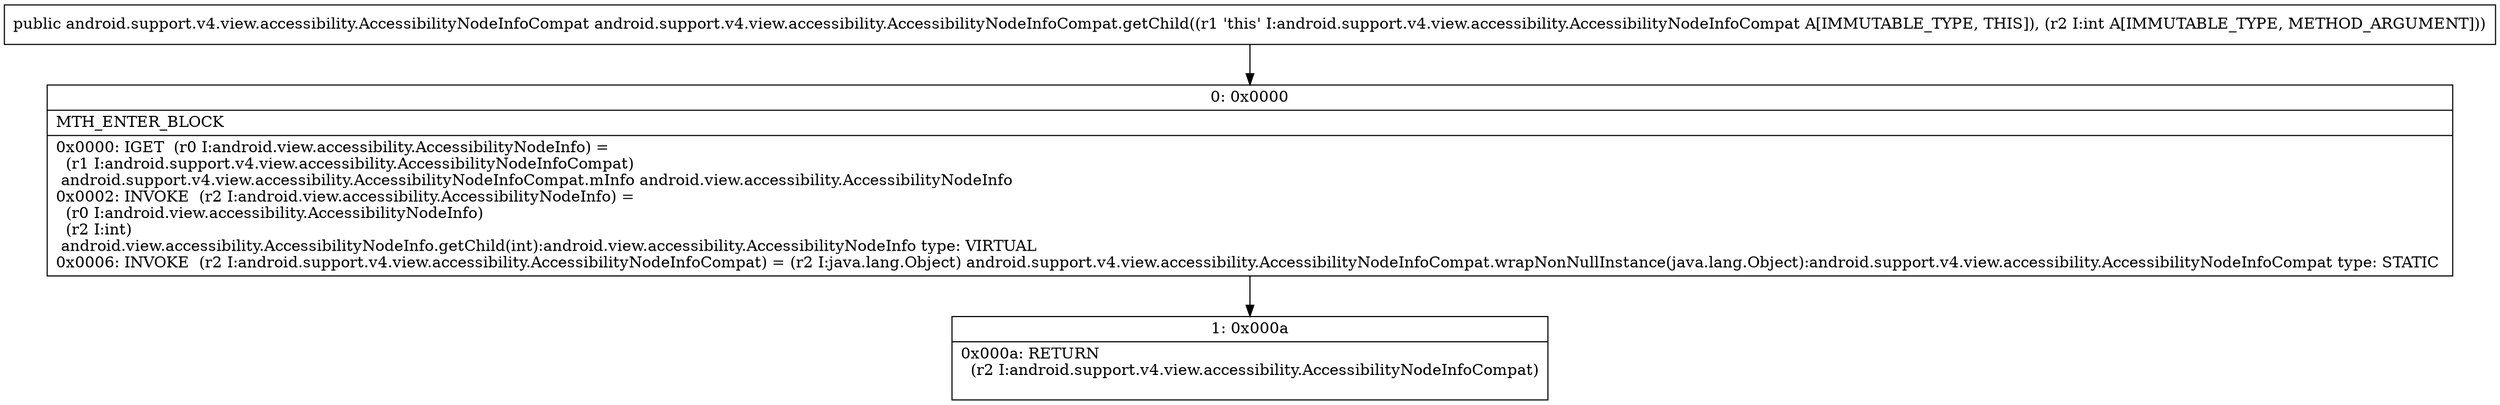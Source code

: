 digraph "CFG forandroid.support.v4.view.accessibility.AccessibilityNodeInfoCompat.getChild(I)Landroid\/support\/v4\/view\/accessibility\/AccessibilityNodeInfoCompat;" {
Node_0 [shape=record,label="{0\:\ 0x0000|MTH_ENTER_BLOCK\l|0x0000: IGET  (r0 I:android.view.accessibility.AccessibilityNodeInfo) = \l  (r1 I:android.support.v4.view.accessibility.AccessibilityNodeInfoCompat)\l android.support.v4.view.accessibility.AccessibilityNodeInfoCompat.mInfo android.view.accessibility.AccessibilityNodeInfo \l0x0002: INVOKE  (r2 I:android.view.accessibility.AccessibilityNodeInfo) = \l  (r0 I:android.view.accessibility.AccessibilityNodeInfo)\l  (r2 I:int)\l android.view.accessibility.AccessibilityNodeInfo.getChild(int):android.view.accessibility.AccessibilityNodeInfo type: VIRTUAL \l0x0006: INVOKE  (r2 I:android.support.v4.view.accessibility.AccessibilityNodeInfoCompat) = (r2 I:java.lang.Object) android.support.v4.view.accessibility.AccessibilityNodeInfoCompat.wrapNonNullInstance(java.lang.Object):android.support.v4.view.accessibility.AccessibilityNodeInfoCompat type: STATIC \l}"];
Node_1 [shape=record,label="{1\:\ 0x000a|0x000a: RETURN  \l  (r2 I:android.support.v4.view.accessibility.AccessibilityNodeInfoCompat)\l \l}"];
MethodNode[shape=record,label="{public android.support.v4.view.accessibility.AccessibilityNodeInfoCompat android.support.v4.view.accessibility.AccessibilityNodeInfoCompat.getChild((r1 'this' I:android.support.v4.view.accessibility.AccessibilityNodeInfoCompat A[IMMUTABLE_TYPE, THIS]), (r2 I:int A[IMMUTABLE_TYPE, METHOD_ARGUMENT])) }"];
MethodNode -> Node_0;
Node_0 -> Node_1;
}

